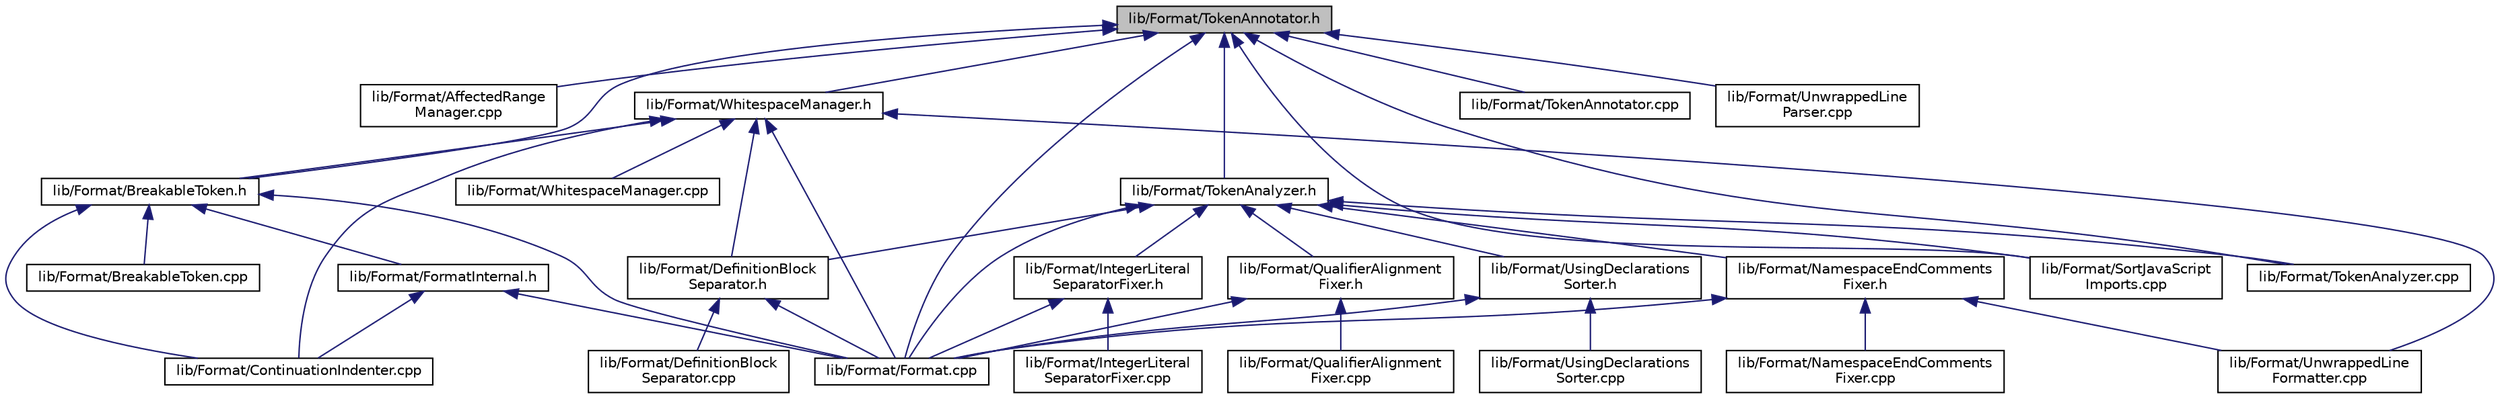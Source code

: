 digraph "lib/Format/TokenAnnotator.h"
{
 // LATEX_PDF_SIZE
  bgcolor="transparent";
  edge [fontname="Helvetica",fontsize="10",labelfontname="Helvetica",labelfontsize="10"];
  node [fontname="Helvetica",fontsize="10",shape=record];
  Node1 [label="lib/Format/TokenAnnotator.h",height=0.2,width=0.4,color="black", fillcolor="grey75", style="filled", fontcolor="black",tooltip=" "];
  Node1 -> Node2 [dir="back",color="midnightblue",fontsize="10",style="solid",fontname="Helvetica"];
  Node2 [label="lib/Format/AffectedRange\lManager.cpp",height=0.2,width=0.4,color="black",URL="$AffectedRangeManager_8cpp.html",tooltip=" "];
  Node1 -> Node3 [dir="back",color="midnightblue",fontsize="10",style="solid",fontname="Helvetica"];
  Node3 [label="lib/Format/BreakableToken.h",height=0.2,width=0.4,color="black",URL="$BreakableToken_8h.html",tooltip=" "];
  Node3 -> Node4 [dir="back",color="midnightblue",fontsize="10",style="solid",fontname="Helvetica"];
  Node4 [label="lib/Format/BreakableToken.cpp",height=0.2,width=0.4,color="black",URL="$BreakableToken_8cpp.html",tooltip=" "];
  Node3 -> Node5 [dir="back",color="midnightblue",fontsize="10",style="solid",fontname="Helvetica"];
  Node5 [label="lib/Format/ContinuationIndenter.cpp",height=0.2,width=0.4,color="black",URL="$ContinuationIndenter_8cpp.html",tooltip=" "];
  Node3 -> Node6 [dir="back",color="midnightblue",fontsize="10",style="solid",fontname="Helvetica"];
  Node6 [label="lib/Format/FormatInternal.h",height=0.2,width=0.4,color="black",URL="$FormatInternal_8h.html",tooltip=" "];
  Node6 -> Node5 [dir="back",color="midnightblue",fontsize="10",style="solid",fontname="Helvetica"];
  Node6 -> Node7 [dir="back",color="midnightblue",fontsize="10",style="solid",fontname="Helvetica"];
  Node7 [label="lib/Format/Format.cpp",height=0.2,width=0.4,color="black",URL="$Format_8cpp.html",tooltip=" "];
  Node3 -> Node7 [dir="back",color="midnightblue",fontsize="10",style="solid",fontname="Helvetica"];
  Node1 -> Node8 [dir="back",color="midnightblue",fontsize="10",style="solid",fontname="Helvetica"];
  Node8 [label="lib/Format/WhitespaceManager.h",height=0.2,width=0.4,color="black",URL="$WhitespaceManager_8h.html",tooltip=" "];
  Node8 -> Node3 [dir="back",color="midnightblue",fontsize="10",style="solid",fontname="Helvetica"];
  Node8 -> Node5 [dir="back",color="midnightblue",fontsize="10",style="solid",fontname="Helvetica"];
  Node8 -> Node9 [dir="back",color="midnightblue",fontsize="10",style="solid",fontname="Helvetica"];
  Node9 [label="lib/Format/DefinitionBlock\lSeparator.h",height=0.2,width=0.4,color="black",URL="$DefinitionBlockSeparator_8h.html",tooltip=" "];
  Node9 -> Node10 [dir="back",color="midnightblue",fontsize="10",style="solid",fontname="Helvetica"];
  Node10 [label="lib/Format/DefinitionBlock\lSeparator.cpp",height=0.2,width=0.4,color="black",URL="$DefinitionBlockSeparator_8cpp.html",tooltip=" "];
  Node9 -> Node7 [dir="back",color="midnightblue",fontsize="10",style="solid",fontname="Helvetica"];
  Node8 -> Node7 [dir="back",color="midnightblue",fontsize="10",style="solid",fontname="Helvetica"];
  Node8 -> Node11 [dir="back",color="midnightblue",fontsize="10",style="solid",fontname="Helvetica"];
  Node11 [label="lib/Format/UnwrappedLine\lFormatter.cpp",height=0.2,width=0.4,color="black",URL="$UnwrappedLineFormatter_8cpp.html",tooltip=" "];
  Node8 -> Node12 [dir="back",color="midnightblue",fontsize="10",style="solid",fontname="Helvetica"];
  Node12 [label="lib/Format/WhitespaceManager.cpp",height=0.2,width=0.4,color="black",URL="$WhitespaceManager_8cpp.html",tooltip=" "];
  Node1 -> Node13 [dir="back",color="midnightblue",fontsize="10",style="solid",fontname="Helvetica"];
  Node13 [label="lib/Format/TokenAnalyzer.h",height=0.2,width=0.4,color="black",URL="$TokenAnalyzer_8h.html",tooltip=" "];
  Node13 -> Node9 [dir="back",color="midnightblue",fontsize="10",style="solid",fontname="Helvetica"];
  Node13 -> Node14 [dir="back",color="midnightblue",fontsize="10",style="solid",fontname="Helvetica"];
  Node14 [label="lib/Format/IntegerLiteral\lSeparatorFixer.h",height=0.2,width=0.4,color="black",URL="$IntegerLiteralSeparatorFixer_8h.html",tooltip=" "];
  Node14 -> Node7 [dir="back",color="midnightblue",fontsize="10",style="solid",fontname="Helvetica"];
  Node14 -> Node15 [dir="back",color="midnightblue",fontsize="10",style="solid",fontname="Helvetica"];
  Node15 [label="lib/Format/IntegerLiteral\lSeparatorFixer.cpp",height=0.2,width=0.4,color="black",URL="$IntegerLiteralSeparatorFixer_8cpp.html",tooltip=" "];
  Node13 -> Node16 [dir="back",color="midnightblue",fontsize="10",style="solid",fontname="Helvetica"];
  Node16 [label="lib/Format/NamespaceEndComments\lFixer.h",height=0.2,width=0.4,color="black",URL="$NamespaceEndCommentsFixer_8h.html",tooltip=" "];
  Node16 -> Node7 [dir="back",color="midnightblue",fontsize="10",style="solid",fontname="Helvetica"];
  Node16 -> Node17 [dir="back",color="midnightblue",fontsize="10",style="solid",fontname="Helvetica"];
  Node17 [label="lib/Format/NamespaceEndComments\lFixer.cpp",height=0.2,width=0.4,color="black",URL="$NamespaceEndCommentsFixer_8cpp.html",tooltip=" "];
  Node16 -> Node11 [dir="back",color="midnightblue",fontsize="10",style="solid",fontname="Helvetica"];
  Node13 -> Node18 [dir="back",color="midnightblue",fontsize="10",style="solid",fontname="Helvetica"];
  Node18 [label="lib/Format/QualifierAlignment\lFixer.h",height=0.2,width=0.4,color="black",URL="$QualifierAlignmentFixer_8h.html",tooltip=" "];
  Node18 -> Node7 [dir="back",color="midnightblue",fontsize="10",style="solid",fontname="Helvetica"];
  Node18 -> Node19 [dir="back",color="midnightblue",fontsize="10",style="solid",fontname="Helvetica"];
  Node19 [label="lib/Format/QualifierAlignment\lFixer.cpp",height=0.2,width=0.4,color="black",URL="$QualifierAlignmentFixer_8cpp.html",tooltip=" "];
  Node13 -> Node7 [dir="back",color="midnightblue",fontsize="10",style="solid",fontname="Helvetica"];
  Node13 -> Node20 [dir="back",color="midnightblue",fontsize="10",style="solid",fontname="Helvetica"];
  Node20 [label="lib/Format/UsingDeclarations\lSorter.h",height=0.2,width=0.4,color="black",URL="$UsingDeclarationsSorter_8h.html",tooltip=" "];
  Node20 -> Node7 [dir="back",color="midnightblue",fontsize="10",style="solid",fontname="Helvetica"];
  Node20 -> Node21 [dir="back",color="midnightblue",fontsize="10",style="solid",fontname="Helvetica"];
  Node21 [label="lib/Format/UsingDeclarations\lSorter.cpp",height=0.2,width=0.4,color="black",URL="$UsingDeclarationsSorter_8cpp.html",tooltip=" "];
  Node13 -> Node22 [dir="back",color="midnightblue",fontsize="10",style="solid",fontname="Helvetica"];
  Node22 [label="lib/Format/SortJavaScript\lImports.cpp",height=0.2,width=0.4,color="black",URL="$SortJavaScriptImports_8cpp.html",tooltip=" "];
  Node13 -> Node23 [dir="back",color="midnightblue",fontsize="10",style="solid",fontname="Helvetica"];
  Node23 [label="lib/Format/TokenAnalyzer.cpp",height=0.2,width=0.4,color="black",URL="$TokenAnalyzer_8cpp.html",tooltip=" "];
  Node1 -> Node7 [dir="back",color="midnightblue",fontsize="10",style="solid",fontname="Helvetica"];
  Node1 -> Node22 [dir="back",color="midnightblue",fontsize="10",style="solid",fontname="Helvetica"];
  Node1 -> Node23 [dir="back",color="midnightblue",fontsize="10",style="solid",fontname="Helvetica"];
  Node1 -> Node24 [dir="back",color="midnightblue",fontsize="10",style="solid",fontname="Helvetica"];
  Node24 [label="lib/Format/TokenAnnotator.cpp",height=0.2,width=0.4,color="black",URL="$TokenAnnotator_8cpp.html",tooltip=" "];
  Node1 -> Node25 [dir="back",color="midnightblue",fontsize="10",style="solid",fontname="Helvetica"];
  Node25 [label="lib/Format/UnwrappedLine\lParser.cpp",height=0.2,width=0.4,color="black",URL="$UnwrappedLineParser_8cpp.html",tooltip=" "];
}
